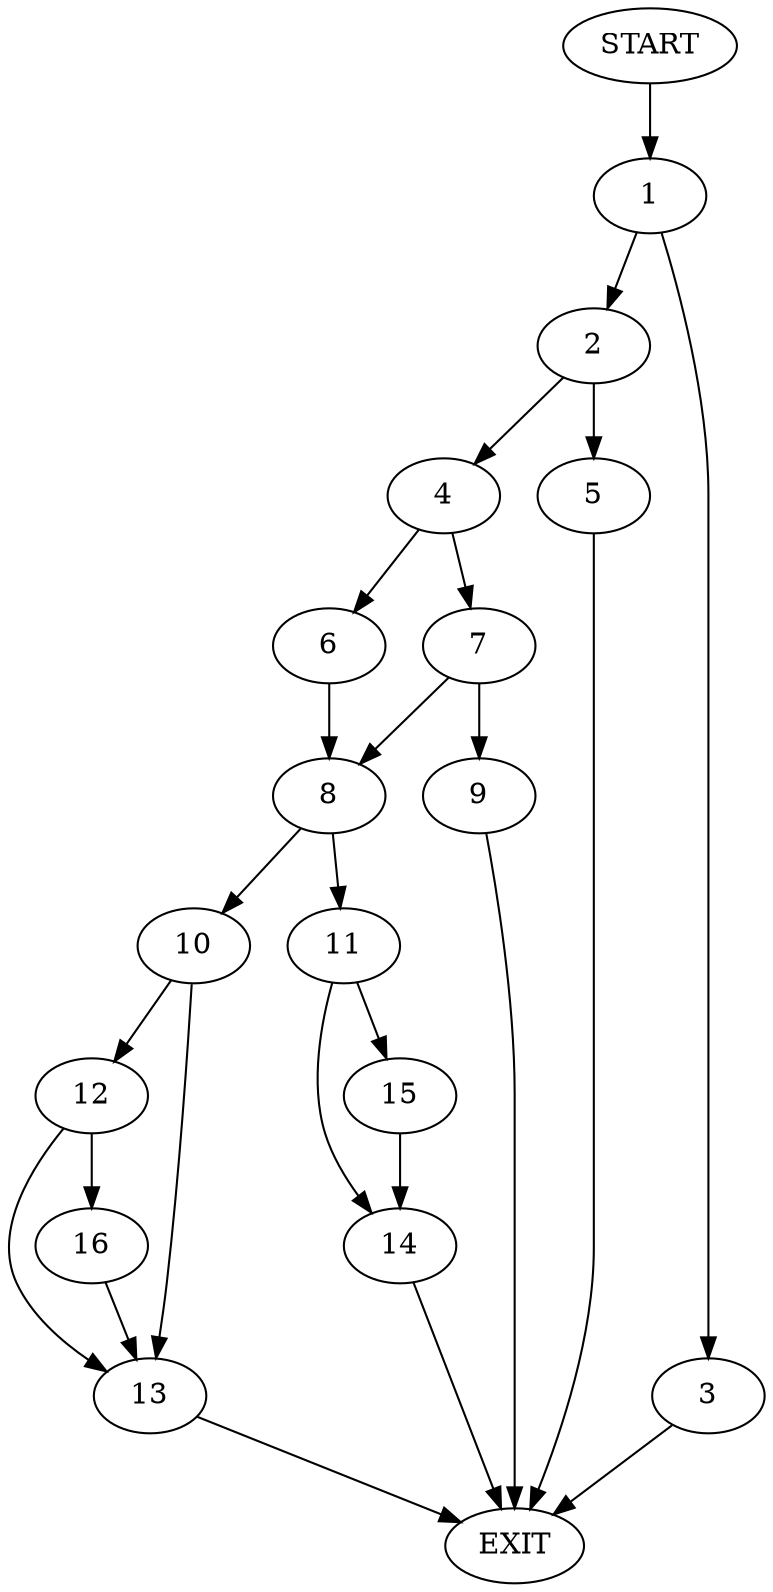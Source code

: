 digraph {
0 [label="START"]
17 [label="EXIT"]
0 -> 1
1 -> 2
1 -> 3
3 -> 17
2 -> 4
2 -> 5
5 -> 17
4 -> 6
4 -> 7
6 -> 8
7 -> 8
7 -> 9
8 -> 10
8 -> 11
9 -> 17
10 -> 12
10 -> 13
11 -> 14
11 -> 15
12 -> 16
12 -> 13
13 -> 17
16 -> 13
15 -> 14
14 -> 17
}
